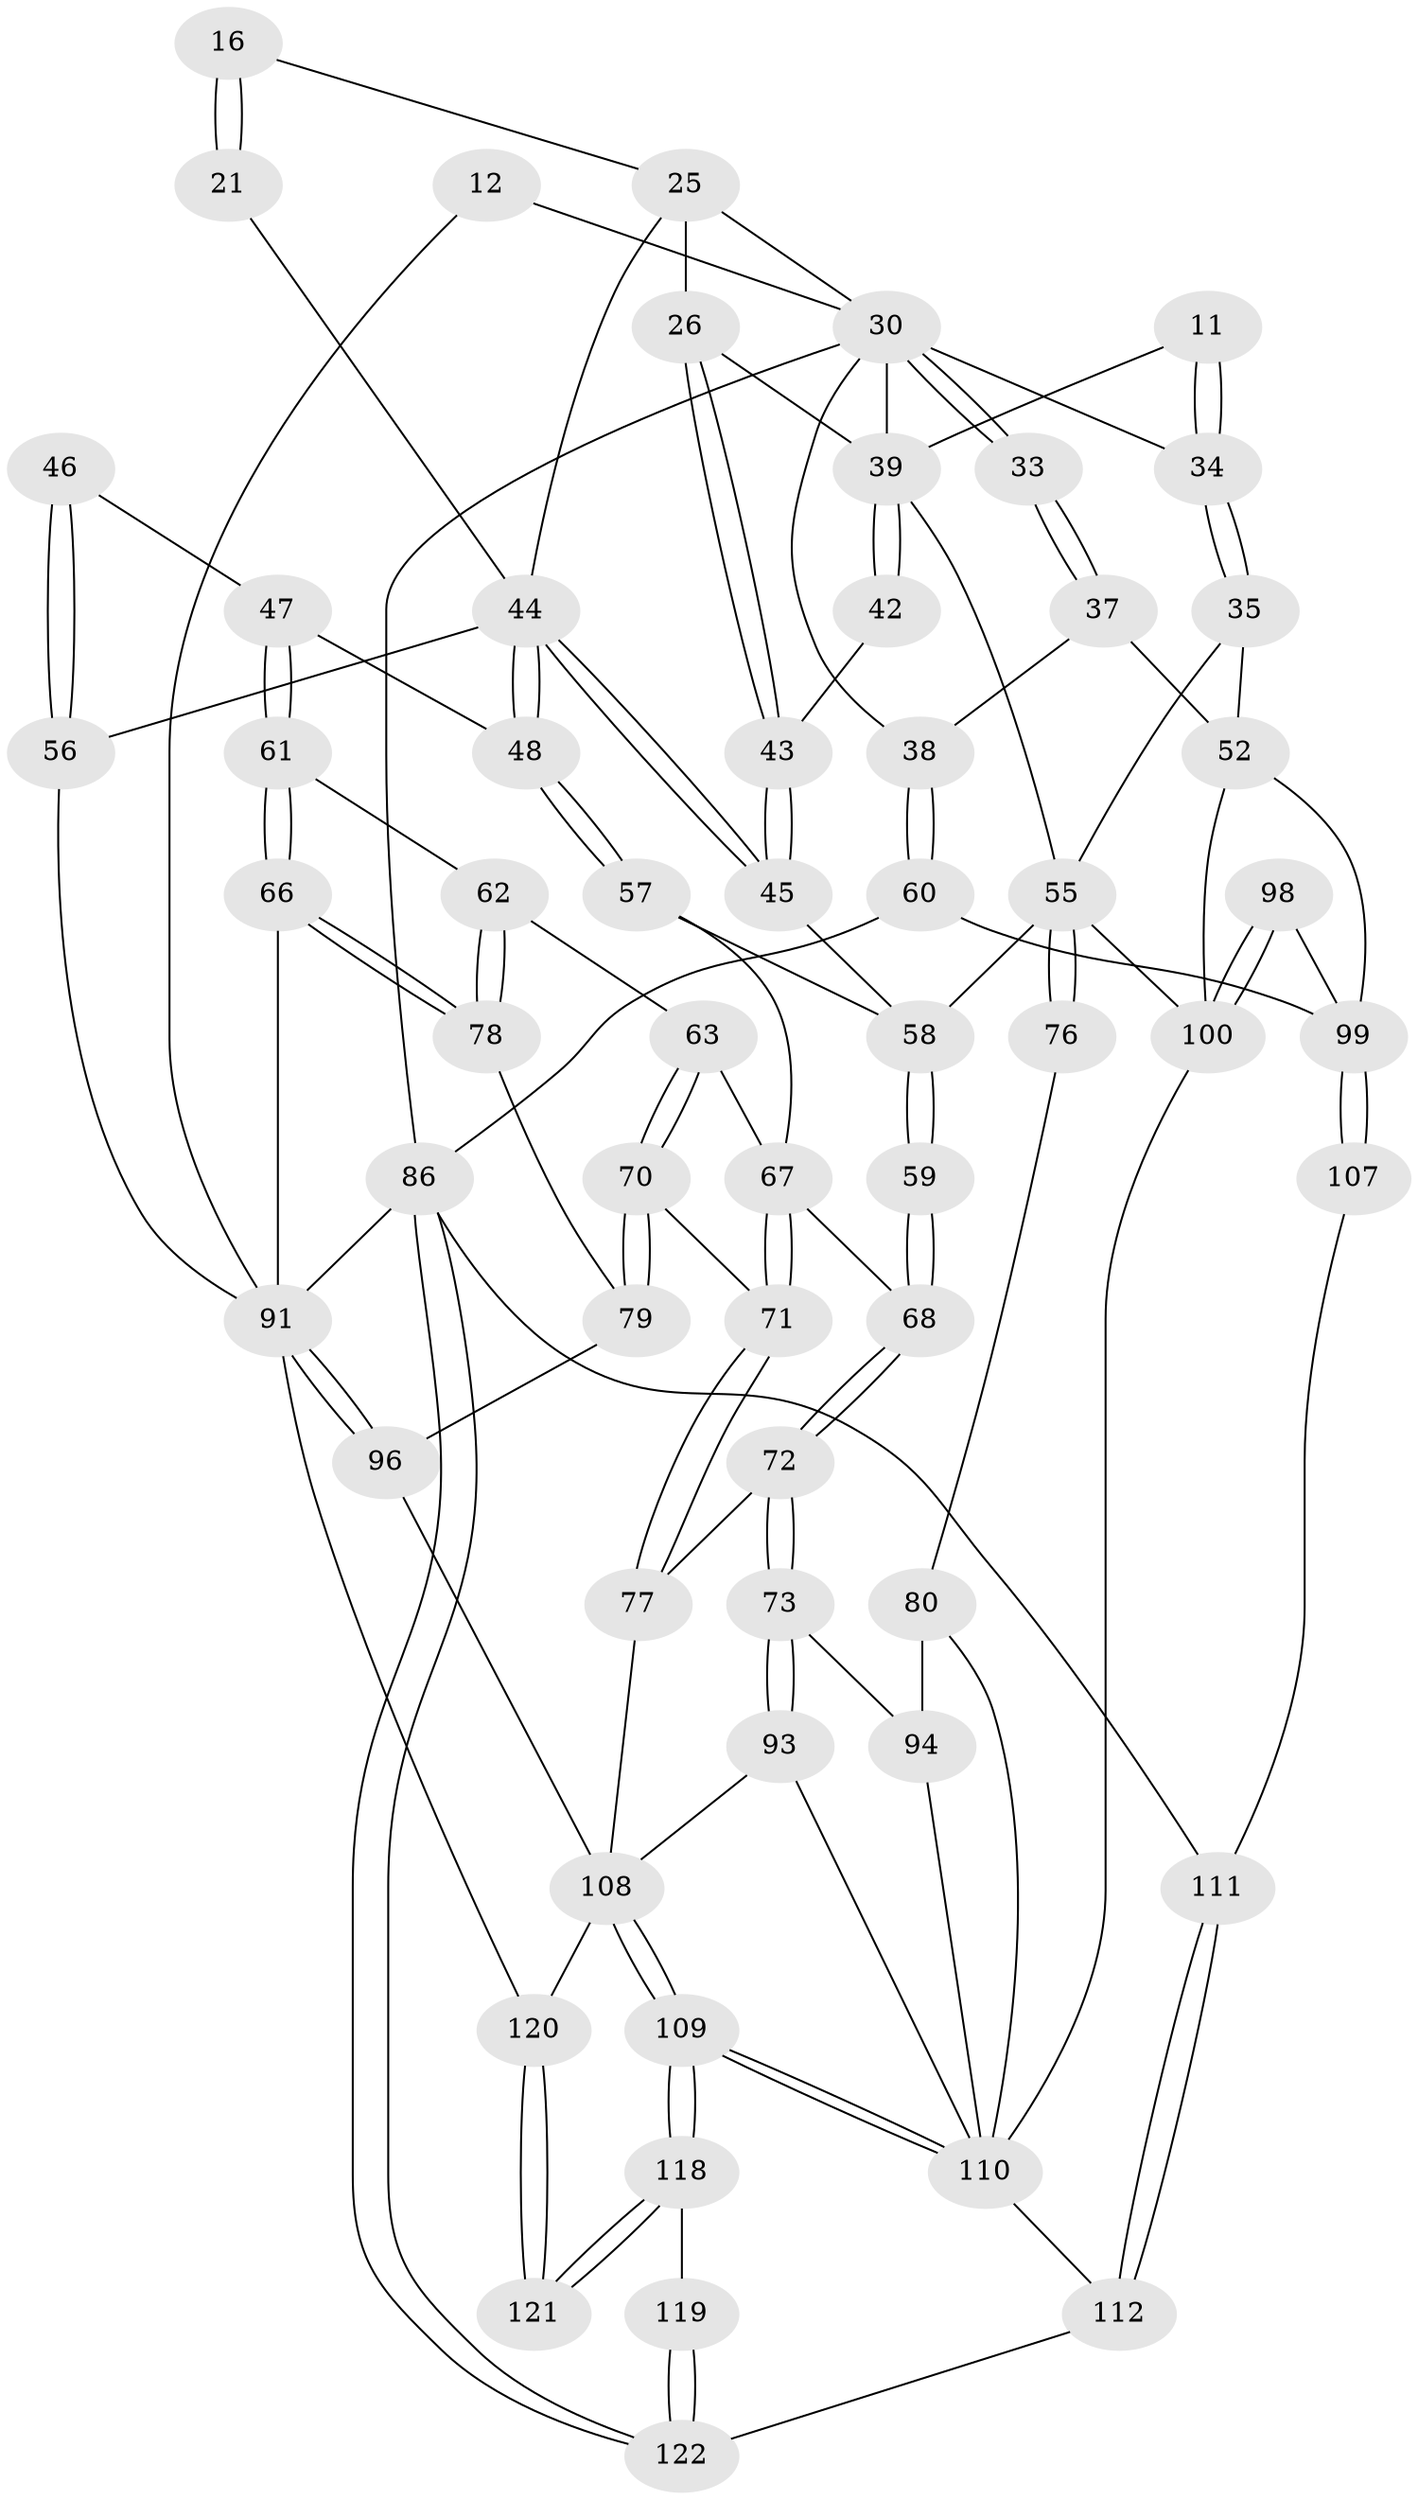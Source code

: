 // original degree distribution, {3: 0.03278688524590164, 6: 0.2459016393442623, 4: 0.22950819672131148, 5: 0.4918032786885246}
// Generated by graph-tools (version 1.1) at 2025/59/03/09/25 04:59:44]
// undirected, 61 vertices, 136 edges
graph export_dot {
graph [start="1"]
  node [color=gray90,style=filled];
  11 [pos="+0.40933254071113395+0.148212987575065"];
  12 [pos="+1+0"];
  16 [pos="+0.9830438646908556+0",super="+15"];
  21 [pos="+0.9174439524714232+0.12399389049247911"];
  25 [pos="+0.775598995937944+0.09657263317518407",super="+14"];
  26 [pos="+0.7592603768429995+0.20563838878715415",super="+23"];
  30 [pos="+0.0669727738020452+0.1870820023696353",super="+29"];
  33 [pos="+0.135568741298701+0.25122520271333443"];
  34 [pos="+0.31949988451961436+0.17192583843911763",super="+5+6"];
  35 [pos="+0.3145261894563591+0.19026269059496717"];
  37 [pos="+0.15431202308131145+0.32268249395716814"];
  38 [pos="+0+0.33327460362473144",super="+31"];
  39 [pos="+0.5343766951058133+0.24980811289239455",super="+10+9+24"];
  42 [pos="+0.5632295987706247+0.22106107309652123"];
  43 [pos="+0.7634588241171434+0.2210704271089374"];
  44 [pos="+0.8150437807472892+0.26898146087138547",super="+27"];
  45 [pos="+0.7897788243110079+0.25748349568201623"];
  46 [pos="+0.9448861517018691+0.32343370454666753"];
  47 [pos="+0.8830878534799599+0.35783167398909677"];
  48 [pos="+0.833126343304397+0.3312176157571923"];
  52 [pos="+0.23830718869966844+0.4783659593798884",super="+36"];
  55 [pos="+0.5328794833247367+0.33149782350293583",super="+40+49"];
  56 [pos="+1+0.3755503971649369",super="+18+19"];
  57 [pos="+0.793964555320322+0.3852995043760023"];
  58 [pos="+0.7245960654371758+0.35929450352493775",super="+54"];
  59 [pos="+0.6366922208005642+0.3845757061831066"];
  60 [pos="+0+0.35962248961657617",super="+32"];
  61 [pos="+0.96468522812288+0.47779354395701"];
  62 [pos="+0.8608752609322825+0.5030743619749906"];
  63 [pos="+0.8559779312822541+0.5030333730436752"];
  66 [pos="+1+0.5415310780273432"];
  67 [pos="+0.7722605722494597+0.40873416509252275",super="+64"];
  68 [pos="+0.6920223466890526+0.434627421763453"];
  70 [pos="+0.7901926679749984+0.5364145485567081"];
  71 [pos="+0.775607880534175+0.5349121876545275"];
  72 [pos="+0.692400539599213+0.5493256020042251"];
  73 [pos="+0.6793077454937418+0.5598214354055616"];
  76 [pos="+0.4819872806530639+0.40777853221610144"];
  77 [pos="+0.7172869151714016+0.5482123159567938"];
  78 [pos="+0.8707142846364677+0.6146580087464351"];
  79 [pos="+0.8401556623301465+0.6375622490418016"];
  80 [pos="+0.5082467069233386+0.6362000819806439",super="+75"];
  86 [pos="+0+1",super="+22"];
  91 [pos="+1+0.7325230146738015",super="+65+90+89"];
  93 [pos="+0.7423456499270212+0.7075748080717023"];
  94 [pos="+0.6323863106161041+0.5933540388166745",super="+74"];
  96 [pos="+0.8661223978307211+0.7142737518948392",super="+87"];
  98 [pos="+0.20220339110739924+0.5972092460291125"];
  99 [pos="+0.1533077387672889+0.6482768032894916",super="+83"];
  100 [pos="+0.30045082191146544+0.7663710096424469",super="+82+51"];
  107 [pos="+0.1484570423017489+0.6597001134454874",super="+84"];
  108 [pos="+0.670102273308683+0.8732299276044735",super="+102+92+88"];
  109 [pos="+0.5365162559953864+0.8859225679390609"];
  110 [pos="+0.5279145370076369+0.8616252861004869",super="+97+81+103"];
  111 [pos="+0+0.8178449033997277",super="+85+106"];
  112 [pos="+0.14215804120929432+0.7946415550467943",super="+105+104"];
  118 [pos="+0.47435025513611906+1"];
  119 [pos="+0.33471256717960735+1"];
  120 [pos="+1+1",super="+117"];
  121 [pos="+0.7470343636667441+1"];
  122 [pos="+0+1",super="+114+113"];
  11 -- 34 [weight=2];
  11 -- 34;
  11 -- 39;
  12 -- 30;
  12 -- 91;
  16 -- 21 [weight=2];
  16 -- 21;
  16 -- 25;
  21 -- 44;
  25 -- 26 [weight=2];
  25 -- 30;
  25 -- 44;
  26 -- 43;
  26 -- 43;
  26 -- 39;
  30 -- 33 [weight=2];
  30 -- 33;
  30 -- 38;
  30 -- 34;
  30 -- 86;
  30 -- 39;
  33 -- 37;
  33 -- 37;
  34 -- 35;
  34 -- 35;
  35 -- 55;
  35 -- 52;
  37 -- 38;
  37 -- 52;
  38 -- 60 [weight=2];
  38 -- 60;
  39 -- 42 [weight=2];
  39 -- 42;
  39 -- 55;
  42 -- 43;
  43 -- 45;
  43 -- 45;
  44 -- 45;
  44 -- 45;
  44 -- 48;
  44 -- 48;
  44 -- 56;
  45 -- 58;
  46 -- 47;
  46 -- 56 [weight=2];
  46 -- 56;
  47 -- 48;
  47 -- 61;
  47 -- 61;
  48 -- 57;
  48 -- 57;
  52 -- 100;
  52 -- 99;
  55 -- 76 [weight=2];
  55 -- 76;
  55 -- 58;
  55 -- 100;
  56 -- 91 [weight=2];
  57 -- 58;
  57 -- 67;
  58 -- 59 [weight=2];
  58 -- 59;
  59 -- 68;
  59 -- 68;
  60 -- 86;
  60 -- 99;
  61 -- 62;
  61 -- 66;
  61 -- 66;
  62 -- 63;
  62 -- 78;
  62 -- 78;
  63 -- 70;
  63 -- 70;
  63 -- 67;
  66 -- 78;
  66 -- 78;
  66 -- 91;
  67 -- 68;
  67 -- 71;
  67 -- 71;
  68 -- 72;
  68 -- 72;
  70 -- 71;
  70 -- 79;
  70 -- 79;
  71 -- 77;
  71 -- 77;
  72 -- 73;
  72 -- 73;
  72 -- 77;
  73 -- 93;
  73 -- 93;
  73 -- 94;
  76 -- 80;
  77 -- 108;
  78 -- 79;
  79 -- 96;
  80 -- 94 [weight=2];
  80 -- 110;
  86 -- 122;
  86 -- 122;
  86 -- 91 [weight=2];
  86 -- 111;
  91 -- 96;
  91 -- 96;
  91 -- 120 [weight=2];
  93 -- 110;
  93 -- 108;
  94 -- 110;
  96 -- 108 [weight=2];
  98 -- 99;
  98 -- 100 [weight=2];
  98 -- 100;
  99 -- 107 [weight=2];
  99 -- 107;
  100 -- 110 [weight=2];
  107 -- 111 [weight=2];
  108 -- 109;
  108 -- 109;
  108 -- 120 [weight=2];
  109 -- 110;
  109 -- 110;
  109 -- 118;
  109 -- 118;
  110 -- 112;
  111 -- 112 [weight=2];
  111 -- 112;
  112 -- 122 [weight=2];
  118 -- 119;
  118 -- 121;
  118 -- 121;
  119 -- 122 [weight=2];
  119 -- 122;
  120 -- 121 [weight=2];
  120 -- 121;
}
